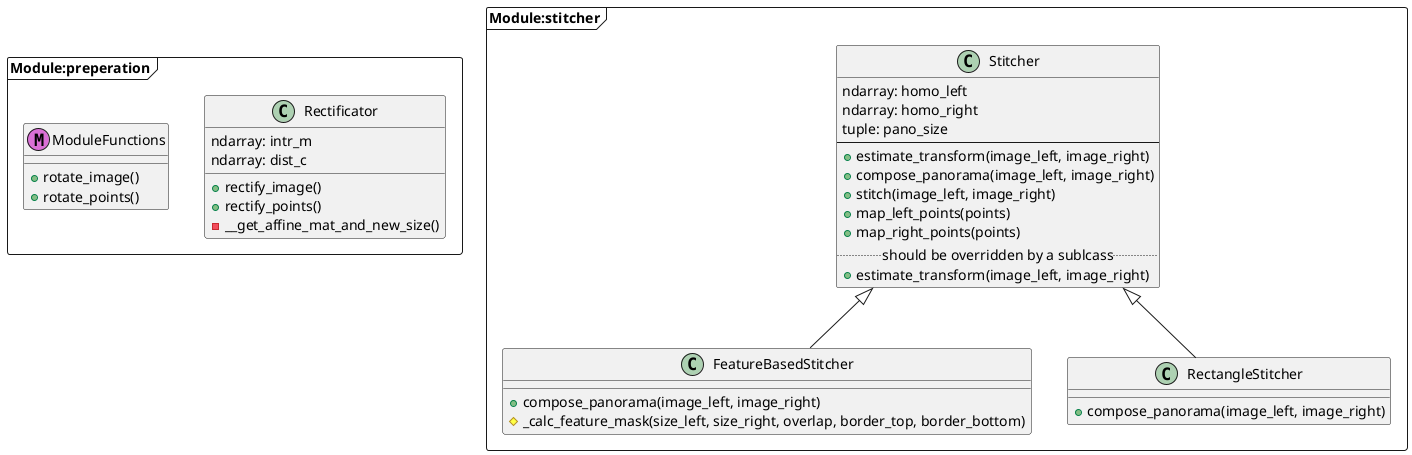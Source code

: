 @startuml


package Module:preperation <<Frame>> {
    class Rectificator{
        ndarray: intr_m
        ndarray: dist_c
        + rectify_image()
        + rectify_points()
        - __get_affine_mat_and_new_size()
    }

    class ModuleFunctions <<(M, orchid)>> {
        + rotate_image()
        + rotate_points()
    }
}

package Module:stitcher <<Frame>> {
    class Stitcher{
        ndarray: homo_left
        ndarray: homo_right
        tuple: pano_size
        ---
        + estimate_transform(image_left, image_right)
        + compose_panorama(image_left, image_right)
        + stitch(image_left, image_right)
        + map_left_points(points)
        + map_right_points(points)
        .. should be overridden by a sublcass ..
        + estimate_transform(image_left, image_right)
    }
    class FeatureBasedStitcher {
        + compose_panorama(image_left, image_right)
        #  _calc_feature_mask(size_left, size_right, overlap, border_top, border_bottom)
    }
    class RectangleStitcher {
        + compose_panorama(image_left, image_right)
    }
    Stitcher <|-- FeatureBasedStitcher
    Stitcher <|-- RectangleStitcher

}

@enduml